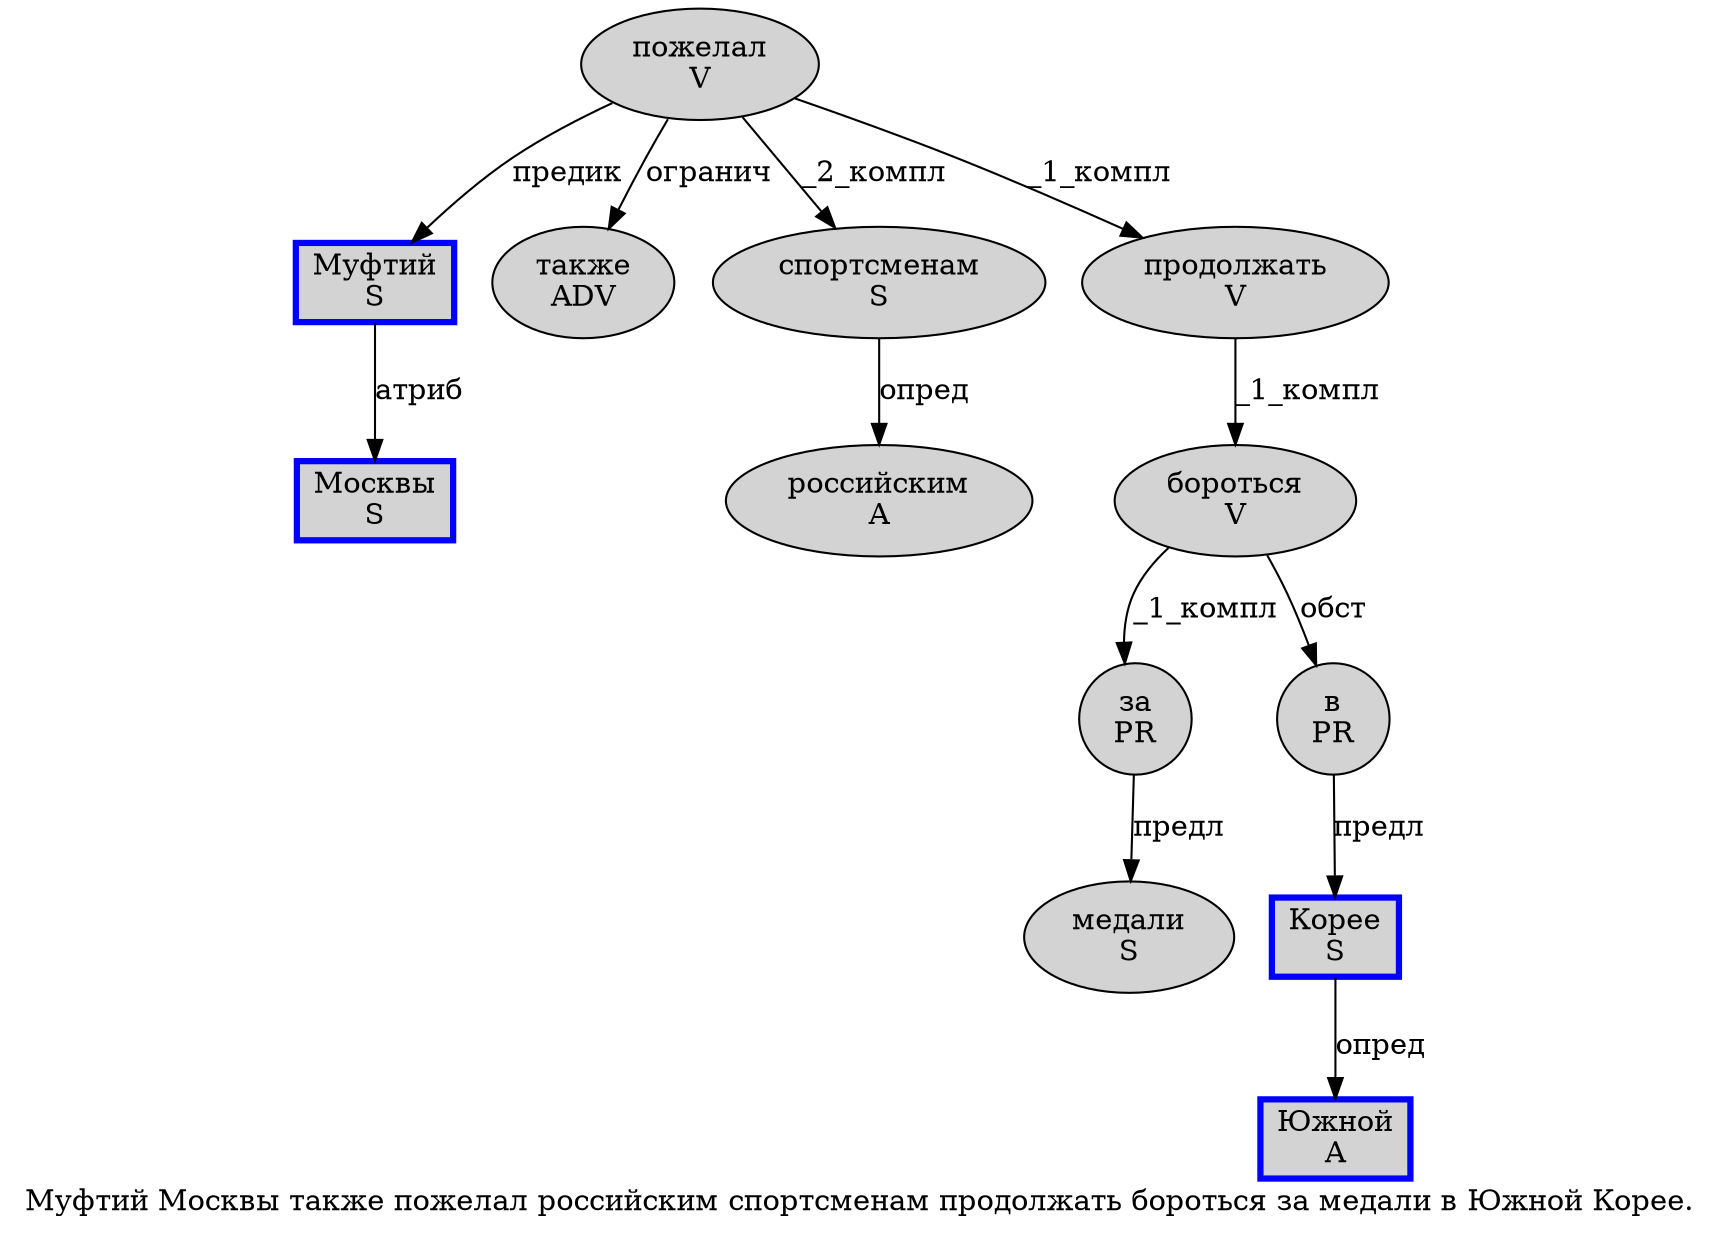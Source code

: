 digraph SENTENCE_1256 {
	graph [label="Муфтий Москвы также пожелал российским спортсменам продолжать бороться за медали в Южной Корее."]
	node [style=filled]
		0 [label="Муфтий
S" color=blue fillcolor=lightgray penwidth=3 shape=box]
		1 [label="Москвы
S" color=blue fillcolor=lightgray penwidth=3 shape=box]
		2 [label="также
ADV" color="" fillcolor=lightgray penwidth=1 shape=ellipse]
		3 [label="пожелал
V" color="" fillcolor=lightgray penwidth=1 shape=ellipse]
		4 [label="российским
A" color="" fillcolor=lightgray penwidth=1 shape=ellipse]
		5 [label="спортсменам
S" color="" fillcolor=lightgray penwidth=1 shape=ellipse]
		6 [label="продолжать
V" color="" fillcolor=lightgray penwidth=1 shape=ellipse]
		7 [label="бороться
V" color="" fillcolor=lightgray penwidth=1 shape=ellipse]
		8 [label="за
PR" color="" fillcolor=lightgray penwidth=1 shape=ellipse]
		9 [label="медали
S" color="" fillcolor=lightgray penwidth=1 shape=ellipse]
		10 [label="в
PR" color="" fillcolor=lightgray penwidth=1 shape=ellipse]
		11 [label="Южной
A" color=blue fillcolor=lightgray penwidth=3 shape=box]
		12 [label="Корее
S" color=blue fillcolor=lightgray penwidth=3 shape=box]
			6 -> 7 [label="_1_компл"]
			3 -> 0 [label="предик"]
			3 -> 2 [label="огранич"]
			3 -> 5 [label="_2_компл"]
			3 -> 6 [label="_1_компл"]
			12 -> 11 [label="опред"]
			5 -> 4 [label="опред"]
			7 -> 8 [label="_1_компл"]
			7 -> 10 [label="обст"]
			0 -> 1 [label="атриб"]
			8 -> 9 [label="предл"]
			10 -> 12 [label="предл"]
}